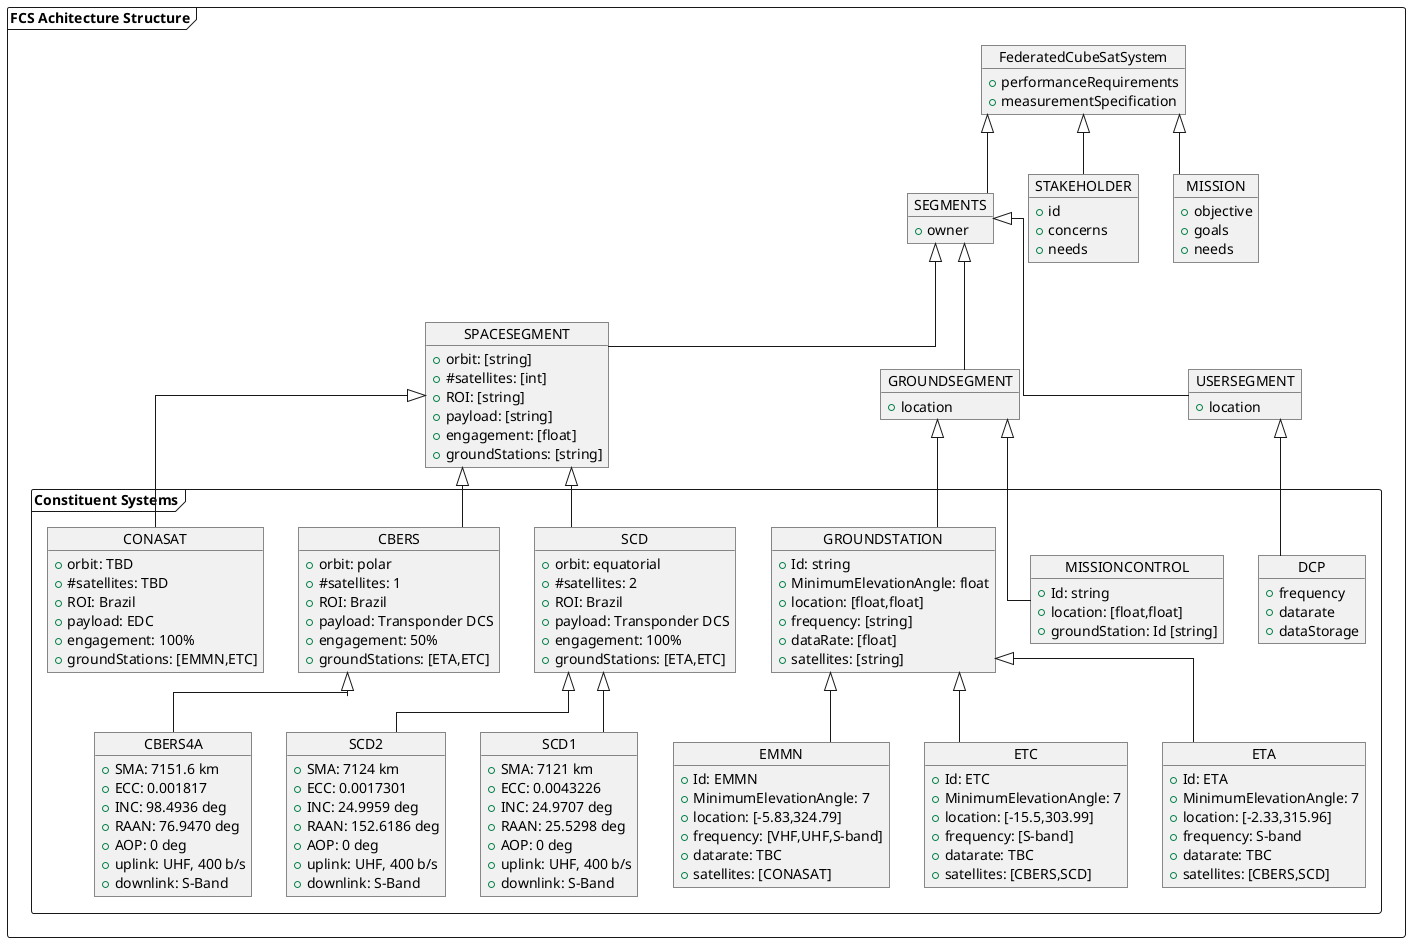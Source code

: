 @startuml architecturalprofile

skinparam Linetype ortho

frame "FCS Achitecture Structure" {

    object FederatedCubeSatSystem {
        +performanceRequirements
        +measurementSpecification
    }

    object SEGMENTS {
        +owner
    }
    object STAKEHOLDER {
        +id
        +concerns
        +needs
    }
    object MISSION {
        +objective
        +goals
        +needs
    }

    FederatedCubeSatSystem ^-- SEGMENTS
    FederatedCubeSatSystem ^-- STAKEHOLDER
    FederatedCubeSatSystem ^-- MISSION

    object SPACESEGMENT {
        +orbit: [string]
        +#satellites: [int]
        +ROI: [string]
        +payload: [string]
        +engagement: [float]
        +groundStations: [string]
    }
    object GROUNDSEGMENT {
        +location
    }
    object USERSEGMENT {
        +location
    }

    SEGMENTS ^-- SPACESEGMENT
    SEGMENTS ^-- GROUNDSEGMENT
    SEGMENTS ^-- USERSEGMENT
    
    frame "Constituent Systems" as cs {
        object SCD {
        +orbit: equatorial
        +#satellites: 2
        +ROI: Brazil
        +payload: Transponder DCS
        +engagement: 100%
        +groundStations: [ETA,ETC]
    }
    object CBERS {
        +orbit: polar
        +#satellites: 1
        +ROI: Brazil
        +payload: Transponder DCS
        +engagement: 50%
        +groundStations: [ETA,ETC]
    }
    object CONASAT {
        +orbit: TBD
        +#satellites: TBD
        +ROI: Brazil
        +payload: EDC
        +engagement: 100%
        +groundStations: [EMMN,ETC]
    }
    ' object CATARINA {
    '     +orbit: TBD
    '     +#satellites: 0
    '     +ROI: TBD
    '     +payload: EDC
    '     +engagement: TBD
    ' }

    SPACESEGMENT ^-- SCD
    SPACESEGMENT ^-- CBERS
    SPACESEGMENT ^-- CONASAT
    ' SPACESEGMENT ^-- CATARINA

    object GROUNDSTATION {
        +Id: string
        +MinimumElevationAngle: float
        +location: [float,float]
        +frequency: [string]
        +dataRate: [float]
        +satellites: [string]
    }
    object MISSIONCONTROL {
        +Id: string
        +location: [float,float]
        +groundStation: Id [string]
    }

    GROUNDSEGMENT ^-- GROUNDSTATION
    GROUNDSEGMENT ^-- MISSIONCONTROL

    object DCP {
        +frequency
        +datarate
        +dataStorage
    }

    USERSEGMENT ^-- DCP

    object SCD1 {
        ' +TLE1: 22490U 93009B   22062.68172372  .00000315  00000-0  36869-4 0  9991
        ' +TLE2: 22490  24.9688 147.4435 0043082 138.7341 352.8685 14.44649554534249
        +SMA: 7121 km
        +ECC: 0.0043226
        +INC: 24.9707 deg 
        +RAAN: 25.5298 deg
        +AOP: 0 deg
        +uplink: UHF, 400 b/s
        +downlink: S-Band
    }
    object SCD2 {
        ' +TLE1: 25504U 98060A   22063.14270493  .00000285  00000-0  29770-4 0  9996
        ' +TLE2: 25504  24.9969 358.6150 0017354 152.6186 331.7953 14.44165264233965
        +SMA: 7124 km
        +ECC: 0.0017301
        +INC: 24.9959 deg 
        +RAAN: 152.6186 deg
        +AOP: 0 deg
        +uplink: UHF, 400 b/s
        +downlink: S-Band
    }
    object CBERS4A {
        ' +TLE1: 40336U 14079A   22063.09024170  .00000021  00000-0  22404-4 0  9992
        ' +TLE2: 40336  98.4936 138.6168 0001817  76.9470 283.1933 14.35446246379298
        +SMA: 7151.6 km
        +ECC: 0.001817
        +INC: 98.4936 deg 
        +RAAN: 76.9470 deg
        +AOP: 0 deg
        +uplink: UHF, 400 b/s
        +downlink: S-Band
    }

    SCD ^-- SCD1
    SCD ^-- SCD2
    CBERS ^-- CBERS4A

    object EMMN {
        +Id: EMMN
        +MinimumElevationAngle: 7
        +location: [-5.83,324.79]
        +frequency: [VHF,UHF,S-band]  
        +datarate: TBC
        +satellites: [CONASAT]
    }
    object ETC {
        +Id: ETC
        +MinimumElevationAngle: 7
        +location: [-15.5,303.99]
        +frequency: [S-band]
        +datarate: TBC
        +satellites: [CBERS,SCD]
    }
    object ETA {
        +Id: ETA
        +MinimumElevationAngle: 7
        +location: [-2.33,315.96]
        +frequency: S-band
        +datarate: TBC
        +satellites: [CBERS,SCD]
    }

    GROUNDSTATION ^-- EMMN
    GROUNDSTATION ^-- ETC
    GROUNDSTATION ^-- ETA
    }

}

@enduml